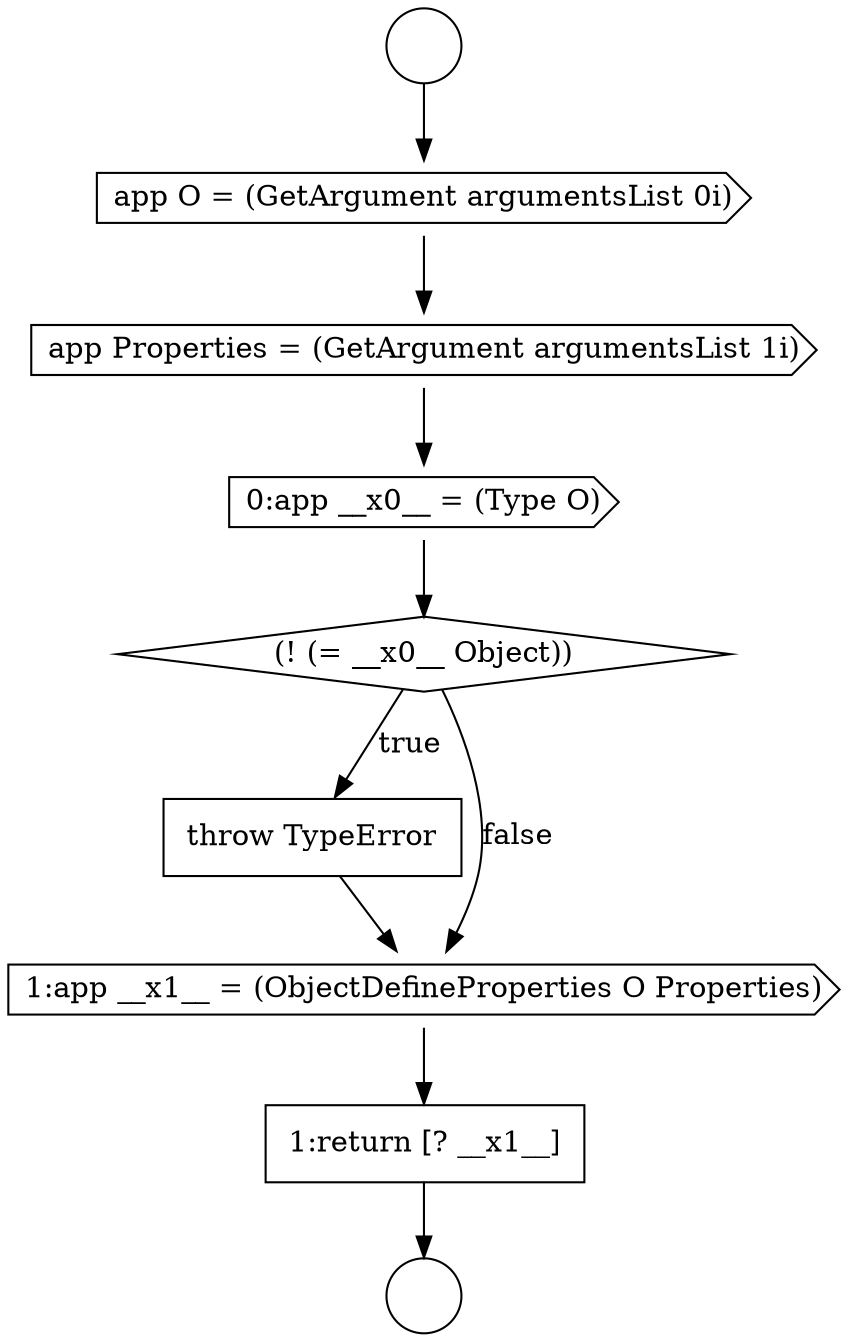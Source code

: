 digraph {
  node11930 [shape=cds, label=<<font color="black">app O = (GetArgument argumentsList 0i)</font>> color="black" fillcolor="white" style=filled]
  node11934 [shape=none, margin=0, label=<<font color="black">
    <table border="0" cellborder="1" cellspacing="0" cellpadding="10">
      <tr><td align="left">throw TypeError</td></tr>
    </table>
  </font>> color="black" fillcolor="white" style=filled]
  node11929 [shape=circle label=" " color="black" fillcolor="white" style=filled]
  node11933 [shape=diamond, label=<<font color="black">(! (= __x0__ Object))</font>> color="black" fillcolor="white" style=filled]
  node11936 [shape=none, margin=0, label=<<font color="black">
    <table border="0" cellborder="1" cellspacing="0" cellpadding="10">
      <tr><td align="left">1:return [? __x1__]</td></tr>
    </table>
  </font>> color="black" fillcolor="white" style=filled]
  node11932 [shape=cds, label=<<font color="black">0:app __x0__ = (Type O)</font>> color="black" fillcolor="white" style=filled]
  node11931 [shape=cds, label=<<font color="black">app Properties = (GetArgument argumentsList 1i)</font>> color="black" fillcolor="white" style=filled]
  node11928 [shape=circle label=" " color="black" fillcolor="white" style=filled]
  node11935 [shape=cds, label=<<font color="black">1:app __x1__ = (ObjectDefineProperties O Properties)</font>> color="black" fillcolor="white" style=filled]
  node11935 -> node11936 [ color="black"]
  node11931 -> node11932 [ color="black"]
  node11928 -> node11930 [ color="black"]
  node11933 -> node11934 [label=<<font color="black">true</font>> color="black"]
  node11933 -> node11935 [label=<<font color="black">false</font>> color="black"]
  node11930 -> node11931 [ color="black"]
  node11932 -> node11933 [ color="black"]
  node11936 -> node11929 [ color="black"]
  node11934 -> node11935 [ color="black"]
}
